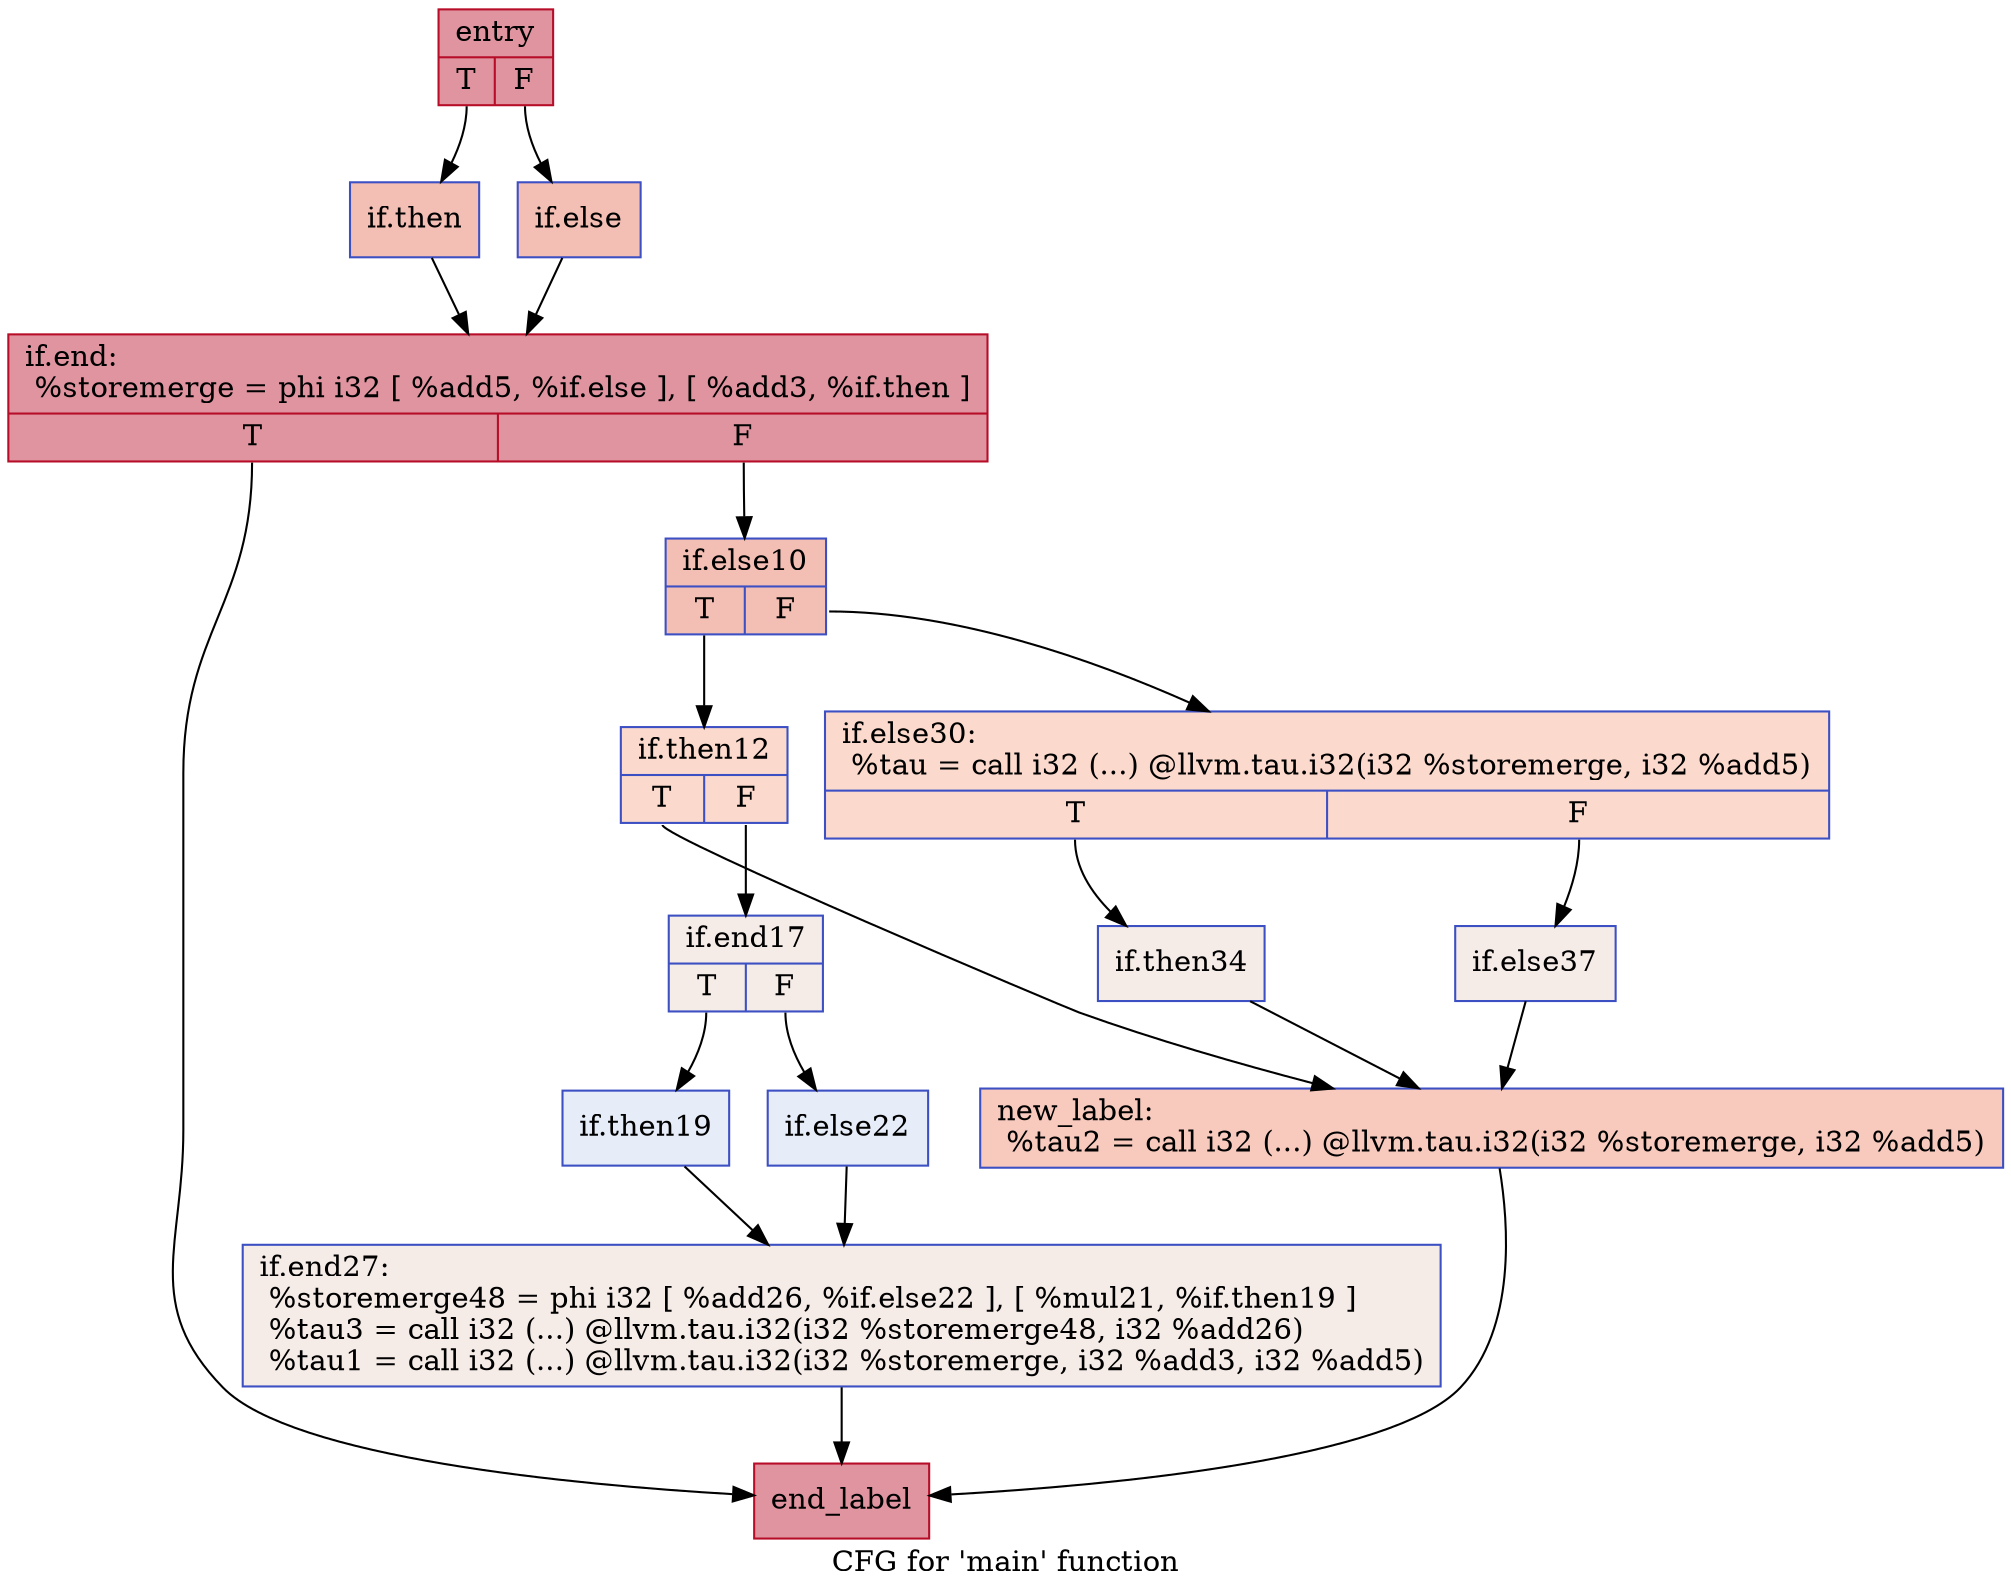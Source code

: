 digraph "CFG for 'main' function" {
	label="CFG for 'main' function";

	Node0x560a4068db90 [shape=record,color="#b70d28ff", style=filled, fillcolor="#b70d2870",label="{entry|{<s0>T|<s1>F}}"];
	Node0x560a4068db90:s0 -> Node0x560a4068f5d0;
	Node0x560a4068db90:s1 -> Node0x560a4068f6a0;
	Node0x560a4068f5d0 [shape=record,color="#3d50c3ff", style=filled, fillcolor="#e36c5570",label="{if.then}"];
	Node0x560a4068f5d0 -> Node0x560a40690440;
	Node0x560a4068f6a0 [shape=record,color="#3d50c3ff", style=filled, fillcolor="#e36c5570",label="{if.else}"];
	Node0x560a4068f6a0 -> Node0x560a40690440;
	Node0x560a40690440 [shape=record,color="#b70d28ff", style=filled, fillcolor="#b70d2870",label="{if.end: \l %storemerge = phi i32 [ %add5, %if.else ], [ %add3, %if.then ]|{<s0>T|<s1>F}}"];
	Node0x560a40690440:s0 -> Node0x560a40691060;
	Node0x560a40690440:s1 -> Node0x560a406910e0;
	Node0x560a406910e0 [shape=record,color="#3d50c3ff", style=filled, fillcolor="#e36c5570",label="{if.else10|{<s0>T|<s1>F}}"];
	Node0x560a406910e0:s0 -> Node0x560a40691350;
	Node0x560a406910e0:s1 -> Node0x560a406913d0;
	Node0x560a40691350 [shape=record,color="#3d50c3ff", style=filled, fillcolor="#f7ac8e70",label="{if.then12|{<s0>T|<s1>F}}"];
	Node0x560a40691350:s0 -> Node0x560a40691920;
	Node0x560a40691350:s1 -> Node0x560a406919a0;
	Node0x560a406919a0 [shape=record,color="#3d50c3ff", style=filled, fillcolor="#ead5c970",label="{if.end17|{<s0>T|<s1>F}}"];
	Node0x560a406919a0:s0 -> Node0x560a40691c10;
	Node0x560a406919a0:s1 -> Node0x560a406924a0;
	Node0x560a40691c10 [shape=record,color="#3d50c3ff", style=filled, fillcolor="#c7d7f070",label="{if.then19}"];
	Node0x560a40691c10 -> Node0x560a40692850;
	Node0x560a406924a0 [shape=record,color="#3d50c3ff", style=filled, fillcolor="#c7d7f070",label="{if.else22}"];
	Node0x560a406924a0 -> Node0x560a40692850;
	Node0x560a40692850 [shape=record,color="#3d50c3ff", style=filled, fillcolor="#ead5c970",label="{if.end27: \l %storemerge48 = phi i32 [ %add26, %if.else22 ], [ %mul21, %if.then19 ] \l %tau3 = call i32 (...) @llvm.tau.i32(i32 %storemerge48, i32 %add26) \l %tau1 = call i32 (...) @llvm.tau.i32(i32 %storemerge, i32 %add3, i32 %add5)}"];
	Node0x560a40692850 -> Node0x560a40691060;
	Node0x560a406913d0 [shape=record,color="#3d50c3ff", style=filled, fillcolor="#f7ac8e70",label="{if.else30: \l %tau = call i32 (...) @llvm.tau.i32(i32 %storemerge, i32 %add5)|{<s0>T|<s1>F}}"];
	Node0x560a406913d0:s0 -> Node0x560a40693f90;
	Node0x560a406913d0:s1 -> Node0x560a40694010;
	Node0x560a40693f90 [shape=record,color="#3d50c3ff", style=filled, fillcolor="#ead5c970",label="{if.then34}"];
	Node0x560a40693f90 -> Node0x560a40691920;
	Node0x560a40694010 [shape=record,color="#3d50c3ff", style=filled, fillcolor="#ead5c970",label="{if.else37}"];
	Node0x560a40694010 -> Node0x560a40691920;
	Node0x560a40691920 [shape=record,color="#3d50c3ff", style=filled, fillcolor="#ef886b70",label="{new_label: \l %tau2 = call i32 (...) @llvm.tau.i32(i32 %storemerge, i32 %add5)}"];
	Node0x560a40691920 -> Node0x560a40691060;
	Node0x560a40691060 [shape=record,color="#b70d28ff", style=filled, fillcolor="#b70d2870",label="{end_label}"];
}
